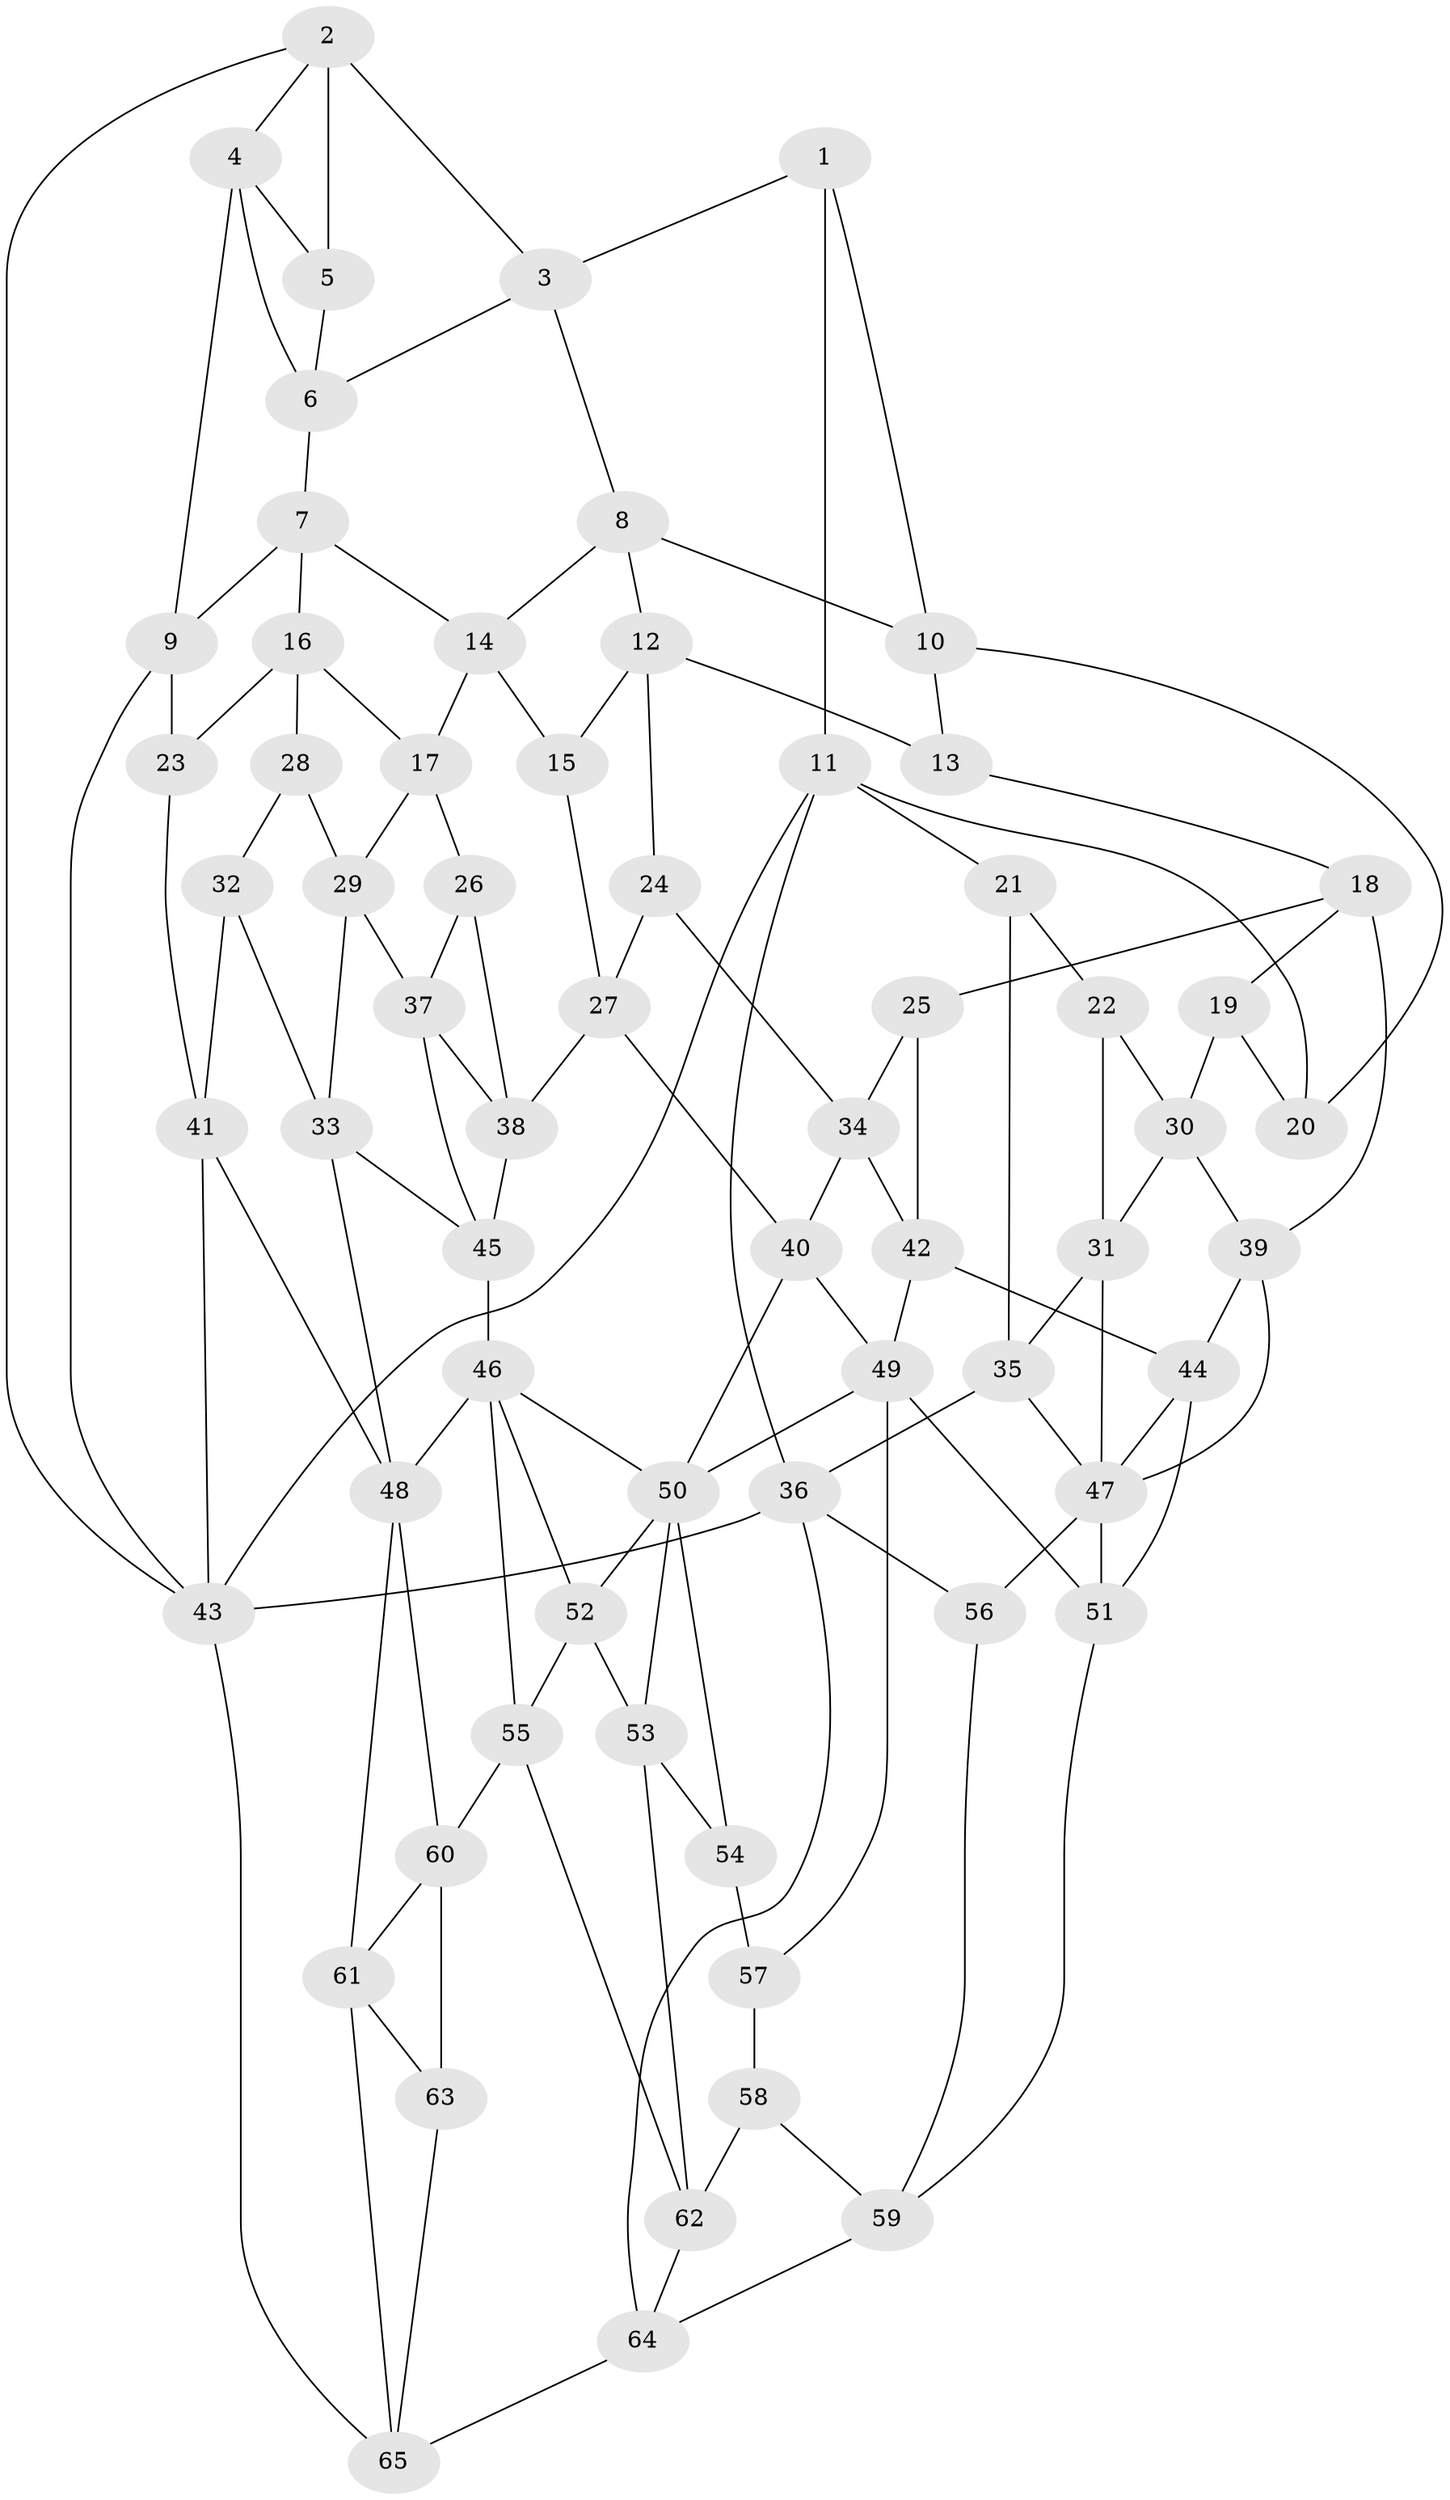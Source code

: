 // original degree distribution, {3: 0.023076923076923078, 6: 0.24615384615384617, 5: 0.4846153846153846, 4: 0.24615384615384617}
// Generated by graph-tools (version 1.1) at 2025/27/03/09/25 03:27:15]
// undirected, 65 vertices, 126 edges
graph export_dot {
graph [start="1"]
  node [color=gray90,style=filled];
  1;
  2;
  3;
  4;
  5;
  6;
  7;
  8;
  9;
  10;
  11;
  12;
  13;
  14;
  15;
  16;
  17;
  18;
  19;
  20;
  21;
  22;
  23;
  24;
  25;
  26;
  27;
  28;
  29;
  30;
  31;
  32;
  33;
  34;
  35;
  36;
  37;
  38;
  39;
  40;
  41;
  42;
  43;
  44;
  45;
  46;
  47;
  48;
  49;
  50;
  51;
  52;
  53;
  54;
  55;
  56;
  57;
  58;
  59;
  60;
  61;
  62;
  63;
  64;
  65;
  1 -- 3 [weight=1.0];
  1 -- 10 [weight=1.0];
  1 -- 11 [weight=1.0];
  2 -- 3 [weight=1.0];
  2 -- 4 [weight=1.0];
  2 -- 5 [weight=2.0];
  2 -- 43 [weight=1.0];
  3 -- 6 [weight=1.0];
  3 -- 8 [weight=1.0];
  4 -- 5 [weight=1.0];
  4 -- 6 [weight=1.0];
  4 -- 9 [weight=1.0];
  5 -- 6 [weight=1.0];
  6 -- 7 [weight=1.0];
  7 -- 9 [weight=1.0];
  7 -- 14 [weight=1.0];
  7 -- 16 [weight=1.0];
  8 -- 10 [weight=1.0];
  8 -- 12 [weight=1.0];
  8 -- 14 [weight=1.0];
  9 -- 23 [weight=1.0];
  9 -- 43 [weight=1.0];
  10 -- 13 [weight=1.0];
  10 -- 20 [weight=1.0];
  11 -- 20 [weight=1.0];
  11 -- 21 [weight=1.0];
  11 -- 36 [weight=1.0];
  11 -- 43 [weight=1.0];
  12 -- 13 [weight=1.0];
  12 -- 15 [weight=1.0];
  12 -- 24 [weight=1.0];
  13 -- 18 [weight=1.0];
  14 -- 15 [weight=1.0];
  14 -- 17 [weight=1.0];
  15 -- 27 [weight=1.0];
  16 -- 17 [weight=1.0];
  16 -- 23 [weight=1.0];
  16 -- 28 [weight=1.0];
  17 -- 26 [weight=1.0];
  17 -- 29 [weight=1.0];
  18 -- 19 [weight=1.0];
  18 -- 25 [weight=1.0];
  18 -- 39 [weight=1.0];
  19 -- 20 [weight=1.0];
  19 -- 30 [weight=1.0];
  21 -- 22 [weight=1.0];
  21 -- 35 [weight=1.0];
  22 -- 30 [weight=1.0];
  22 -- 31 [weight=1.0];
  23 -- 41 [weight=1.0];
  24 -- 27 [weight=1.0];
  24 -- 34 [weight=1.0];
  25 -- 34 [weight=1.0];
  25 -- 42 [weight=1.0];
  26 -- 37 [weight=1.0];
  26 -- 38 [weight=1.0];
  27 -- 38 [weight=1.0];
  27 -- 40 [weight=1.0];
  28 -- 29 [weight=1.0];
  28 -- 32 [weight=2.0];
  29 -- 33 [weight=1.0];
  29 -- 37 [weight=1.0];
  30 -- 31 [weight=1.0];
  30 -- 39 [weight=1.0];
  31 -- 35 [weight=1.0];
  31 -- 47 [weight=1.0];
  32 -- 33 [weight=1.0];
  32 -- 41 [weight=1.0];
  33 -- 45 [weight=1.0];
  33 -- 48 [weight=1.0];
  34 -- 40 [weight=1.0];
  34 -- 42 [weight=1.0];
  35 -- 36 [weight=1.0];
  35 -- 47 [weight=1.0];
  36 -- 43 [weight=1.0];
  36 -- 56 [weight=1.0];
  36 -- 64 [weight=1.0];
  37 -- 38 [weight=1.0];
  37 -- 45 [weight=1.0];
  38 -- 45 [weight=1.0];
  39 -- 44 [weight=1.0];
  39 -- 47 [weight=1.0];
  40 -- 49 [weight=1.0];
  40 -- 50 [weight=1.0];
  41 -- 43 [weight=1.0];
  41 -- 48 [weight=1.0];
  42 -- 44 [weight=1.0];
  42 -- 49 [weight=1.0];
  43 -- 65 [weight=1.0];
  44 -- 47 [weight=1.0];
  44 -- 51 [weight=1.0];
  45 -- 46 [weight=2.0];
  46 -- 48 [weight=1.0];
  46 -- 50 [weight=1.0];
  46 -- 52 [weight=1.0];
  46 -- 55 [weight=1.0];
  47 -- 51 [weight=1.0];
  47 -- 56 [weight=1.0];
  48 -- 60 [weight=1.0];
  48 -- 61 [weight=1.0];
  49 -- 50 [weight=1.0];
  49 -- 51 [weight=1.0];
  49 -- 57 [weight=1.0];
  50 -- 52 [weight=1.0];
  50 -- 53 [weight=1.0];
  50 -- 54 [weight=1.0];
  51 -- 59 [weight=1.0];
  52 -- 53 [weight=1.0];
  52 -- 55 [weight=1.0];
  53 -- 54 [weight=1.0];
  53 -- 62 [weight=1.0];
  54 -- 57 [weight=2.0];
  55 -- 60 [weight=1.0];
  55 -- 62 [weight=1.0];
  56 -- 59 [weight=1.0];
  57 -- 58 [weight=1.0];
  58 -- 59 [weight=1.0];
  58 -- 62 [weight=1.0];
  59 -- 64 [weight=1.0];
  60 -- 61 [weight=1.0];
  60 -- 63 [weight=1.0];
  61 -- 63 [weight=1.0];
  61 -- 65 [weight=1.0];
  62 -- 64 [weight=1.0];
  63 -- 65 [weight=1.0];
  64 -- 65 [weight=1.0];
}
